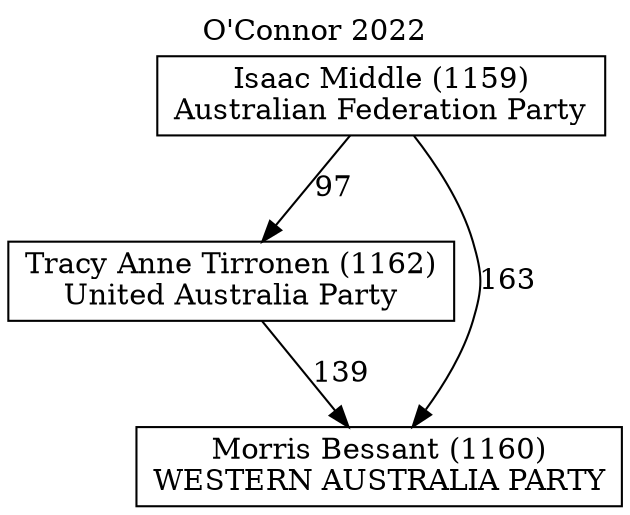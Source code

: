 // House preference flow
digraph "Morris Bessant (1160)_O'Connor_2022" {
	graph [label="O'Connor 2022" labelloc=t mclimit=10]
	node [shape=box]
	"Tracy Anne Tirronen (1162)" [label="Tracy Anne Tirronen (1162)
United Australia Party"]
	"Isaac Middle (1159)" [label="Isaac Middle (1159)
Australian Federation Party"]
	"Morris Bessant (1160)" [label="Morris Bessant (1160)
WESTERN AUSTRALIA PARTY"]
	"Isaac Middle (1159)" -> "Morris Bessant (1160)" [label=163]
	"Isaac Middle (1159)" -> "Tracy Anne Tirronen (1162)" [label=97]
	"Tracy Anne Tirronen (1162)" -> "Morris Bessant (1160)" [label=139]
}
